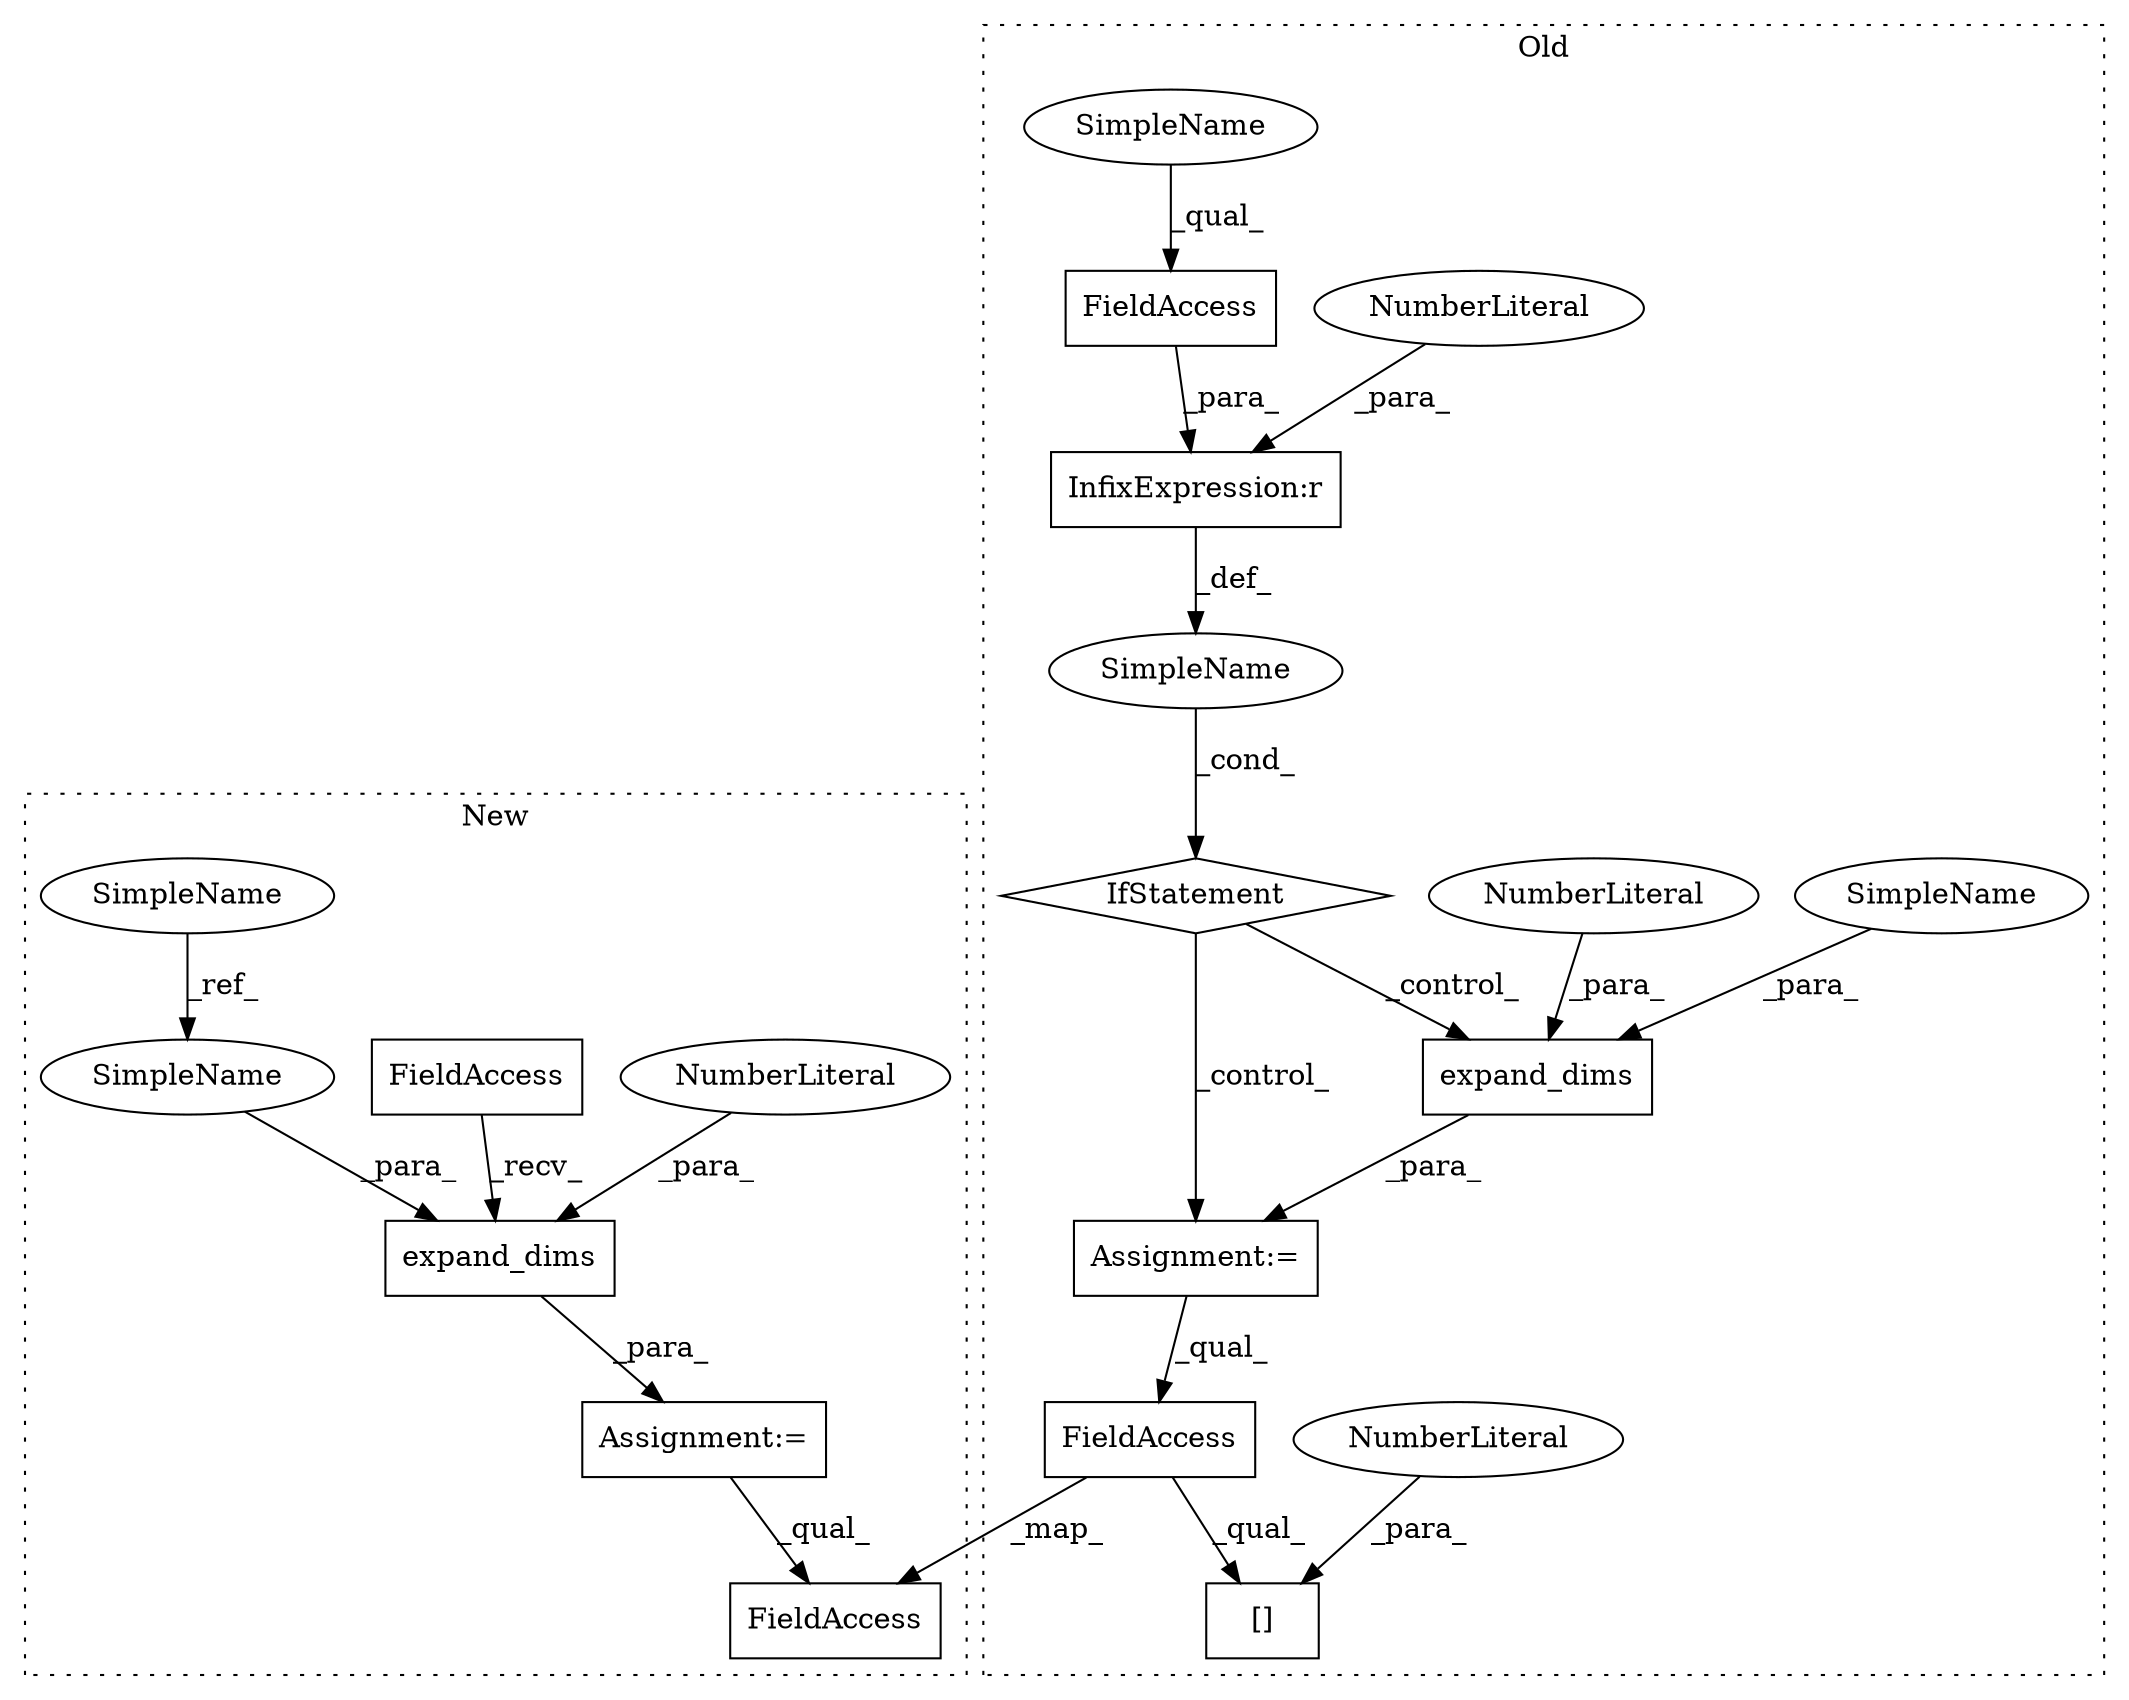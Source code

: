 digraph G {
subgraph cluster0 {
1 [label="[]" a="2" s="2632,2647" l="14,1" shape="box"];
5 [label="Assignment:=" a="7" s="2551" l="1" shape="box"];
6 [label="IfStatement" a="25" s="2513,2534" l="4,2" shape="diamond"];
7 [label="SimpleName" a="42" s="" l="" shape="ellipse"];
8 [label="InfixExpression:r" a="27" s="2529" l="4" shape="box"];
9 [label="NumberLiteral" a="34" s="2533" l="1" shape="ellipse"];
10 [label="expand_dims" a="32" s="2558,2579" l="12,1" shape="box"];
11 [label="NumberLiteral" a="34" s="2578" l="1" shape="ellipse"];
12 [label="NumberLiteral" a="34" s="2646" l="1" shape="ellipse"];
13 [label="FieldAccess" a="22" s="2517" l="12" shape="box"];
16 [label="FieldAccess" a="22" s="2632" l="13" shape="box"];
19 [label="SimpleName" a="42" s="2517" l="7" shape="ellipse"];
20 [label="SimpleName" a="42" s="2570" l="7" shape="ellipse"];
label = "Old";
style="dotted";
}
subgraph cluster1 {
2 [label="expand_dims" a="32" s="2598,2619" l="12,1" shape="box"];
3 [label="NumberLiteral" a="34" s="2618" l="1" shape="ellipse"];
4 [label="Assignment:=" a="7" s="2567" l="1" shape="box"];
14 [label="FieldAccess" a="22" s="2568" l="9" shape="box"];
15 [label="SimpleName" a="42" s="2519" l="7" shape="ellipse"];
17 [label="FieldAccess" a="22" s="2654" l="13" shape="box"];
18 [label="SimpleName" a="42" s="2610" l="7" shape="ellipse"];
label = "New";
style="dotted";
}
2 -> 4 [label="_para_"];
3 -> 2 [label="_para_"];
4 -> 17 [label="_qual_"];
5 -> 16 [label="_qual_"];
6 -> 10 [label="_control_"];
6 -> 5 [label="_control_"];
7 -> 6 [label="_cond_"];
8 -> 7 [label="_def_"];
9 -> 8 [label="_para_"];
10 -> 5 [label="_para_"];
11 -> 10 [label="_para_"];
12 -> 1 [label="_para_"];
13 -> 8 [label="_para_"];
14 -> 2 [label="_recv_"];
15 -> 18 [label="_ref_"];
16 -> 1 [label="_qual_"];
16 -> 17 [label="_map_"];
18 -> 2 [label="_para_"];
19 -> 13 [label="_qual_"];
20 -> 10 [label="_para_"];
}
